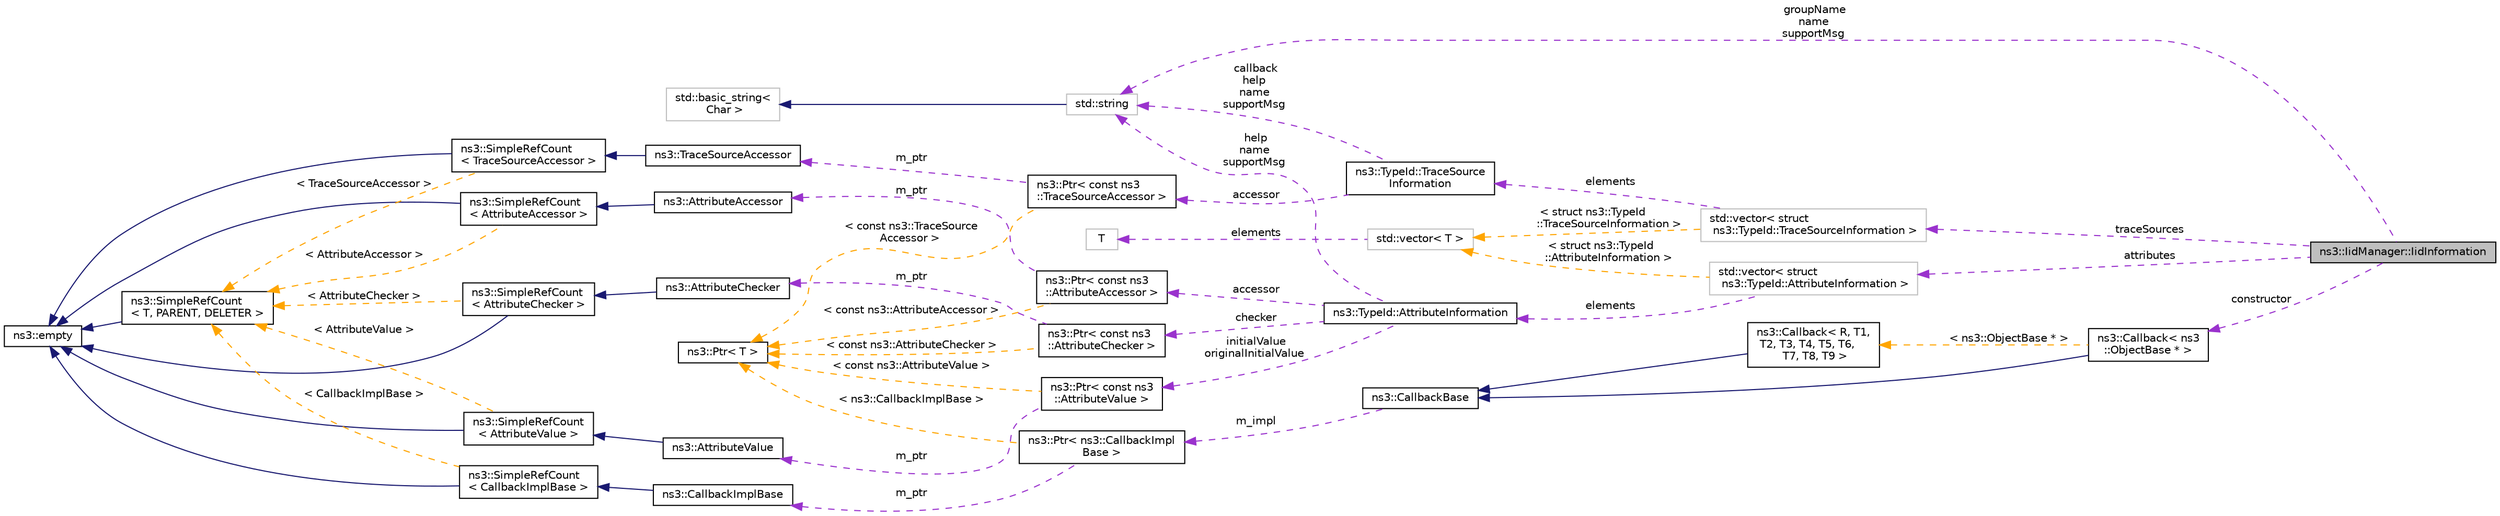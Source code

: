 digraph "ns3::IidManager::IidInformation"
{
 // LATEX_PDF_SIZE
  edge [fontname="Helvetica",fontsize="10",labelfontname="Helvetica",labelfontsize="10"];
  node [fontname="Helvetica",fontsize="10",shape=record];
  rankdir="LR";
  Node1 [label="ns3::IidManager::IidInformation",height=0.2,width=0.4,color="black", fillcolor="grey75", style="filled", fontcolor="black",tooltip="The information record about a single type id."];
  Node2 -> Node1 [dir="back",color="darkorchid3",fontsize="10",style="dashed",label=" traceSources" ,fontname="Helvetica"];
  Node2 [label="std::vector\< struct\l ns3::TypeId::TraceSourceInformation \>",height=0.2,width=0.4,color="grey75", fillcolor="white", style="filled",tooltip=" "];
  Node3 -> Node2 [dir="back",color="darkorchid3",fontsize="10",style="dashed",label=" elements" ,fontname="Helvetica"];
  Node3 [label="ns3::TypeId::TraceSource\lInformation",height=0.2,width=0.4,color="black", fillcolor="white", style="filled",URL="$structns3_1_1_type_id_1_1_trace_source_information.html",tooltip="TraceSource implementation."];
  Node4 -> Node3 [dir="back",color="darkorchid3",fontsize="10",style="dashed",label=" accessor" ,fontname="Helvetica"];
  Node4 [label="ns3::Ptr\< const ns3\l::TraceSourceAccessor \>",height=0.2,width=0.4,color="black", fillcolor="white", style="filled",URL="$classns3_1_1_ptr.html",tooltip=" "];
  Node5 -> Node4 [dir="back",color="darkorchid3",fontsize="10",style="dashed",label=" m_ptr" ,fontname="Helvetica"];
  Node5 [label="ns3::TraceSourceAccessor",height=0.2,width=0.4,color="black", fillcolor="white", style="filled",URL="$classns3_1_1_trace_source_accessor.html",tooltip="Control access to objects' trace sources."];
  Node6 -> Node5 [dir="back",color="midnightblue",fontsize="10",style="solid",fontname="Helvetica"];
  Node6 [label="ns3::SimpleRefCount\l\< TraceSourceAccessor \>",height=0.2,width=0.4,color="black", fillcolor="white", style="filled",URL="$classns3_1_1_simple_ref_count.html",tooltip=" "];
  Node7 -> Node6 [dir="back",color="midnightblue",fontsize="10",style="solid",fontname="Helvetica"];
  Node7 [label="ns3::empty",height=0.2,width=0.4,color="black", fillcolor="white", style="filled",URL="$classns3_1_1empty.html",tooltip="make Callback use a separate empty type"];
  Node8 -> Node6 [dir="back",color="orange",fontsize="10",style="dashed",label=" \< TraceSourceAccessor \>" ,fontname="Helvetica"];
  Node8 [label="ns3::SimpleRefCount\l\< T, PARENT, DELETER \>",height=0.2,width=0.4,color="black", fillcolor="white", style="filled",URL="$classns3_1_1_simple_ref_count.html",tooltip="A template-based reference counting class."];
  Node7 -> Node8 [dir="back",color="midnightblue",fontsize="10",style="solid",fontname="Helvetica"];
  Node9 -> Node4 [dir="back",color="orange",fontsize="10",style="dashed",label=" \< const ns3::TraceSource\lAccessor \>" ,fontname="Helvetica"];
  Node9 [label="ns3::Ptr\< T \>",height=0.2,width=0.4,color="black", fillcolor="white", style="filled",URL="$classns3_1_1_ptr.html",tooltip="Smart pointer class similar to boost::intrusive_ptr."];
  Node10 -> Node3 [dir="back",color="darkorchid3",fontsize="10",style="dashed",label=" callback\nhelp\nname\nsupportMsg" ,fontname="Helvetica"];
  Node10 [label="std::string",height=0.2,width=0.4,color="grey75", fillcolor="white", style="filled",tooltip=" "];
  Node11 -> Node10 [dir="back",color="midnightblue",fontsize="10",style="solid",fontname="Helvetica"];
  Node11 [label="std::basic_string\<\l Char \>",height=0.2,width=0.4,color="grey75", fillcolor="white", style="filled",tooltip=" "];
  Node12 -> Node2 [dir="back",color="orange",fontsize="10",style="dashed",label=" \< struct ns3::TypeId\l::TraceSourceInformation \>" ,fontname="Helvetica"];
  Node12 [label="std::vector\< T \>",height=0.2,width=0.4,color="grey75", fillcolor="white", style="filled",tooltip=" "];
  Node13 -> Node12 [dir="back",color="darkorchid3",fontsize="10",style="dashed",label=" elements" ,fontname="Helvetica"];
  Node13 [label="T",height=0.2,width=0.4,color="grey75", fillcolor="white", style="filled",tooltip=" "];
  Node14 -> Node1 [dir="back",color="darkorchid3",fontsize="10",style="dashed",label=" attributes" ,fontname="Helvetica"];
  Node14 [label="std::vector\< struct\l ns3::TypeId::AttributeInformation \>",height=0.2,width=0.4,color="grey75", fillcolor="white", style="filled",tooltip=" "];
  Node15 -> Node14 [dir="back",color="darkorchid3",fontsize="10",style="dashed",label=" elements" ,fontname="Helvetica"];
  Node15 [label="ns3::TypeId::AttributeInformation",height=0.2,width=0.4,color="black", fillcolor="white", style="filled",URL="$structns3_1_1_type_id_1_1_attribute_information.html",tooltip="Attribute implementation."];
  Node16 -> Node15 [dir="back",color="darkorchid3",fontsize="10",style="dashed",label=" initialValue\noriginalInitialValue" ,fontname="Helvetica"];
  Node16 [label="ns3::Ptr\< const ns3\l::AttributeValue \>",height=0.2,width=0.4,color="black", fillcolor="white", style="filled",URL="$classns3_1_1_ptr.html",tooltip=" "];
  Node17 -> Node16 [dir="back",color="darkorchid3",fontsize="10",style="dashed",label=" m_ptr" ,fontname="Helvetica"];
  Node17 [label="ns3::AttributeValue",height=0.2,width=0.4,color="black", fillcolor="white", style="filled",URL="$classns3_1_1_attribute_value.html",tooltip="Hold a value for an Attribute."];
  Node18 -> Node17 [dir="back",color="midnightblue",fontsize="10",style="solid",fontname="Helvetica"];
  Node18 [label="ns3::SimpleRefCount\l\< AttributeValue \>",height=0.2,width=0.4,color="black", fillcolor="white", style="filled",URL="$classns3_1_1_simple_ref_count.html",tooltip=" "];
  Node7 -> Node18 [dir="back",color="midnightblue",fontsize="10",style="solid",fontname="Helvetica"];
  Node8 -> Node18 [dir="back",color="orange",fontsize="10",style="dashed",label=" \< AttributeValue \>" ,fontname="Helvetica"];
  Node9 -> Node16 [dir="back",color="orange",fontsize="10",style="dashed",label=" \< const ns3::AttributeValue \>" ,fontname="Helvetica"];
  Node10 -> Node15 [dir="back",color="darkorchid3",fontsize="10",style="dashed",label=" help\nname\nsupportMsg" ,fontname="Helvetica"];
  Node19 -> Node15 [dir="back",color="darkorchid3",fontsize="10",style="dashed",label=" accessor" ,fontname="Helvetica"];
  Node19 [label="ns3::Ptr\< const ns3\l::AttributeAccessor \>",height=0.2,width=0.4,color="black", fillcolor="white", style="filled",URL="$classns3_1_1_ptr.html",tooltip=" "];
  Node20 -> Node19 [dir="back",color="darkorchid3",fontsize="10",style="dashed",label=" m_ptr" ,fontname="Helvetica"];
  Node20 [label="ns3::AttributeAccessor",height=0.2,width=0.4,color="black", fillcolor="white", style="filled",URL="$classns3_1_1_attribute_accessor.html",tooltip="allow setting and getting the value of an attribute."];
  Node21 -> Node20 [dir="back",color="midnightblue",fontsize="10",style="solid",fontname="Helvetica"];
  Node21 [label="ns3::SimpleRefCount\l\< AttributeAccessor \>",height=0.2,width=0.4,color="black", fillcolor="white", style="filled",URL="$classns3_1_1_simple_ref_count.html",tooltip=" "];
  Node7 -> Node21 [dir="back",color="midnightblue",fontsize="10",style="solid",fontname="Helvetica"];
  Node8 -> Node21 [dir="back",color="orange",fontsize="10",style="dashed",label=" \< AttributeAccessor \>" ,fontname="Helvetica"];
  Node9 -> Node19 [dir="back",color="orange",fontsize="10",style="dashed",label=" \< const ns3::AttributeAccessor \>" ,fontname="Helvetica"];
  Node22 -> Node15 [dir="back",color="darkorchid3",fontsize="10",style="dashed",label=" checker" ,fontname="Helvetica"];
  Node22 [label="ns3::Ptr\< const ns3\l::AttributeChecker \>",height=0.2,width=0.4,color="black", fillcolor="white", style="filled",URL="$classns3_1_1_ptr.html",tooltip=" "];
  Node23 -> Node22 [dir="back",color="darkorchid3",fontsize="10",style="dashed",label=" m_ptr" ,fontname="Helvetica"];
  Node23 [label="ns3::AttributeChecker",height=0.2,width=0.4,color="black", fillcolor="white", style="filled",URL="$classns3_1_1_attribute_checker.html",tooltip="Represent the type of an attribute."];
  Node24 -> Node23 [dir="back",color="midnightblue",fontsize="10",style="solid",fontname="Helvetica"];
  Node24 [label="ns3::SimpleRefCount\l\< AttributeChecker \>",height=0.2,width=0.4,color="black", fillcolor="white", style="filled",URL="$classns3_1_1_simple_ref_count.html",tooltip=" "];
  Node7 -> Node24 [dir="back",color="midnightblue",fontsize="10",style="solid",fontname="Helvetica"];
  Node8 -> Node24 [dir="back",color="orange",fontsize="10",style="dashed",label=" \< AttributeChecker \>" ,fontname="Helvetica"];
  Node9 -> Node22 [dir="back",color="orange",fontsize="10",style="dashed",label=" \< const ns3::AttributeChecker \>" ,fontname="Helvetica"];
  Node12 -> Node14 [dir="back",color="orange",fontsize="10",style="dashed",label=" \< struct ns3::TypeId\l::AttributeInformation \>" ,fontname="Helvetica"];
  Node10 -> Node1 [dir="back",color="darkorchid3",fontsize="10",style="dashed",label=" groupName\nname\nsupportMsg" ,fontname="Helvetica"];
  Node25 -> Node1 [dir="back",color="darkorchid3",fontsize="10",style="dashed",label=" constructor" ,fontname="Helvetica"];
  Node25 [label="ns3::Callback\< ns3\l::ObjectBase * \>",height=0.2,width=0.4,color="black", fillcolor="white", style="filled",URL="$classns3_1_1_callback.html",tooltip=" "];
  Node26 -> Node25 [dir="back",color="midnightblue",fontsize="10",style="solid",fontname="Helvetica"];
  Node26 [label="ns3::CallbackBase",height=0.2,width=0.4,color="black", fillcolor="white", style="filled",URL="$classns3_1_1_callback_base.html",tooltip="Base class for Callback class."];
  Node27 -> Node26 [dir="back",color="darkorchid3",fontsize="10",style="dashed",label=" m_impl" ,fontname="Helvetica"];
  Node27 [label="ns3::Ptr\< ns3::CallbackImpl\lBase \>",height=0.2,width=0.4,color="black", fillcolor="white", style="filled",URL="$classns3_1_1_ptr.html",tooltip=" "];
  Node28 -> Node27 [dir="back",color="darkorchid3",fontsize="10",style="dashed",label=" m_ptr" ,fontname="Helvetica"];
  Node28 [label="ns3::CallbackImplBase",height=0.2,width=0.4,color="black", fillcolor="white", style="filled",URL="$classns3_1_1_callback_impl_base.html",tooltip="Abstract base class for CallbackImpl Provides reference counting and equality test."];
  Node29 -> Node28 [dir="back",color="midnightblue",fontsize="10",style="solid",fontname="Helvetica"];
  Node29 [label="ns3::SimpleRefCount\l\< CallbackImplBase \>",height=0.2,width=0.4,color="black", fillcolor="white", style="filled",URL="$classns3_1_1_simple_ref_count.html",tooltip=" "];
  Node7 -> Node29 [dir="back",color="midnightblue",fontsize="10",style="solid",fontname="Helvetica"];
  Node8 -> Node29 [dir="back",color="orange",fontsize="10",style="dashed",label=" \< CallbackImplBase \>" ,fontname="Helvetica"];
  Node9 -> Node27 [dir="back",color="orange",fontsize="10",style="dashed",label=" \< ns3::CallbackImplBase \>" ,fontname="Helvetica"];
  Node30 -> Node25 [dir="back",color="orange",fontsize="10",style="dashed",label=" \< ns3::ObjectBase * \>" ,fontname="Helvetica"];
  Node30 [label="ns3::Callback\< R, T1,\l T2, T3, T4, T5, T6,\l T7, T8, T9 \>",height=0.2,width=0.4,color="black", fillcolor="white", style="filled",URL="$classns3_1_1_callback.html",tooltip="Callback template class."];
  Node26 -> Node30 [dir="back",color="midnightblue",fontsize="10",style="solid",fontname="Helvetica"];
}
